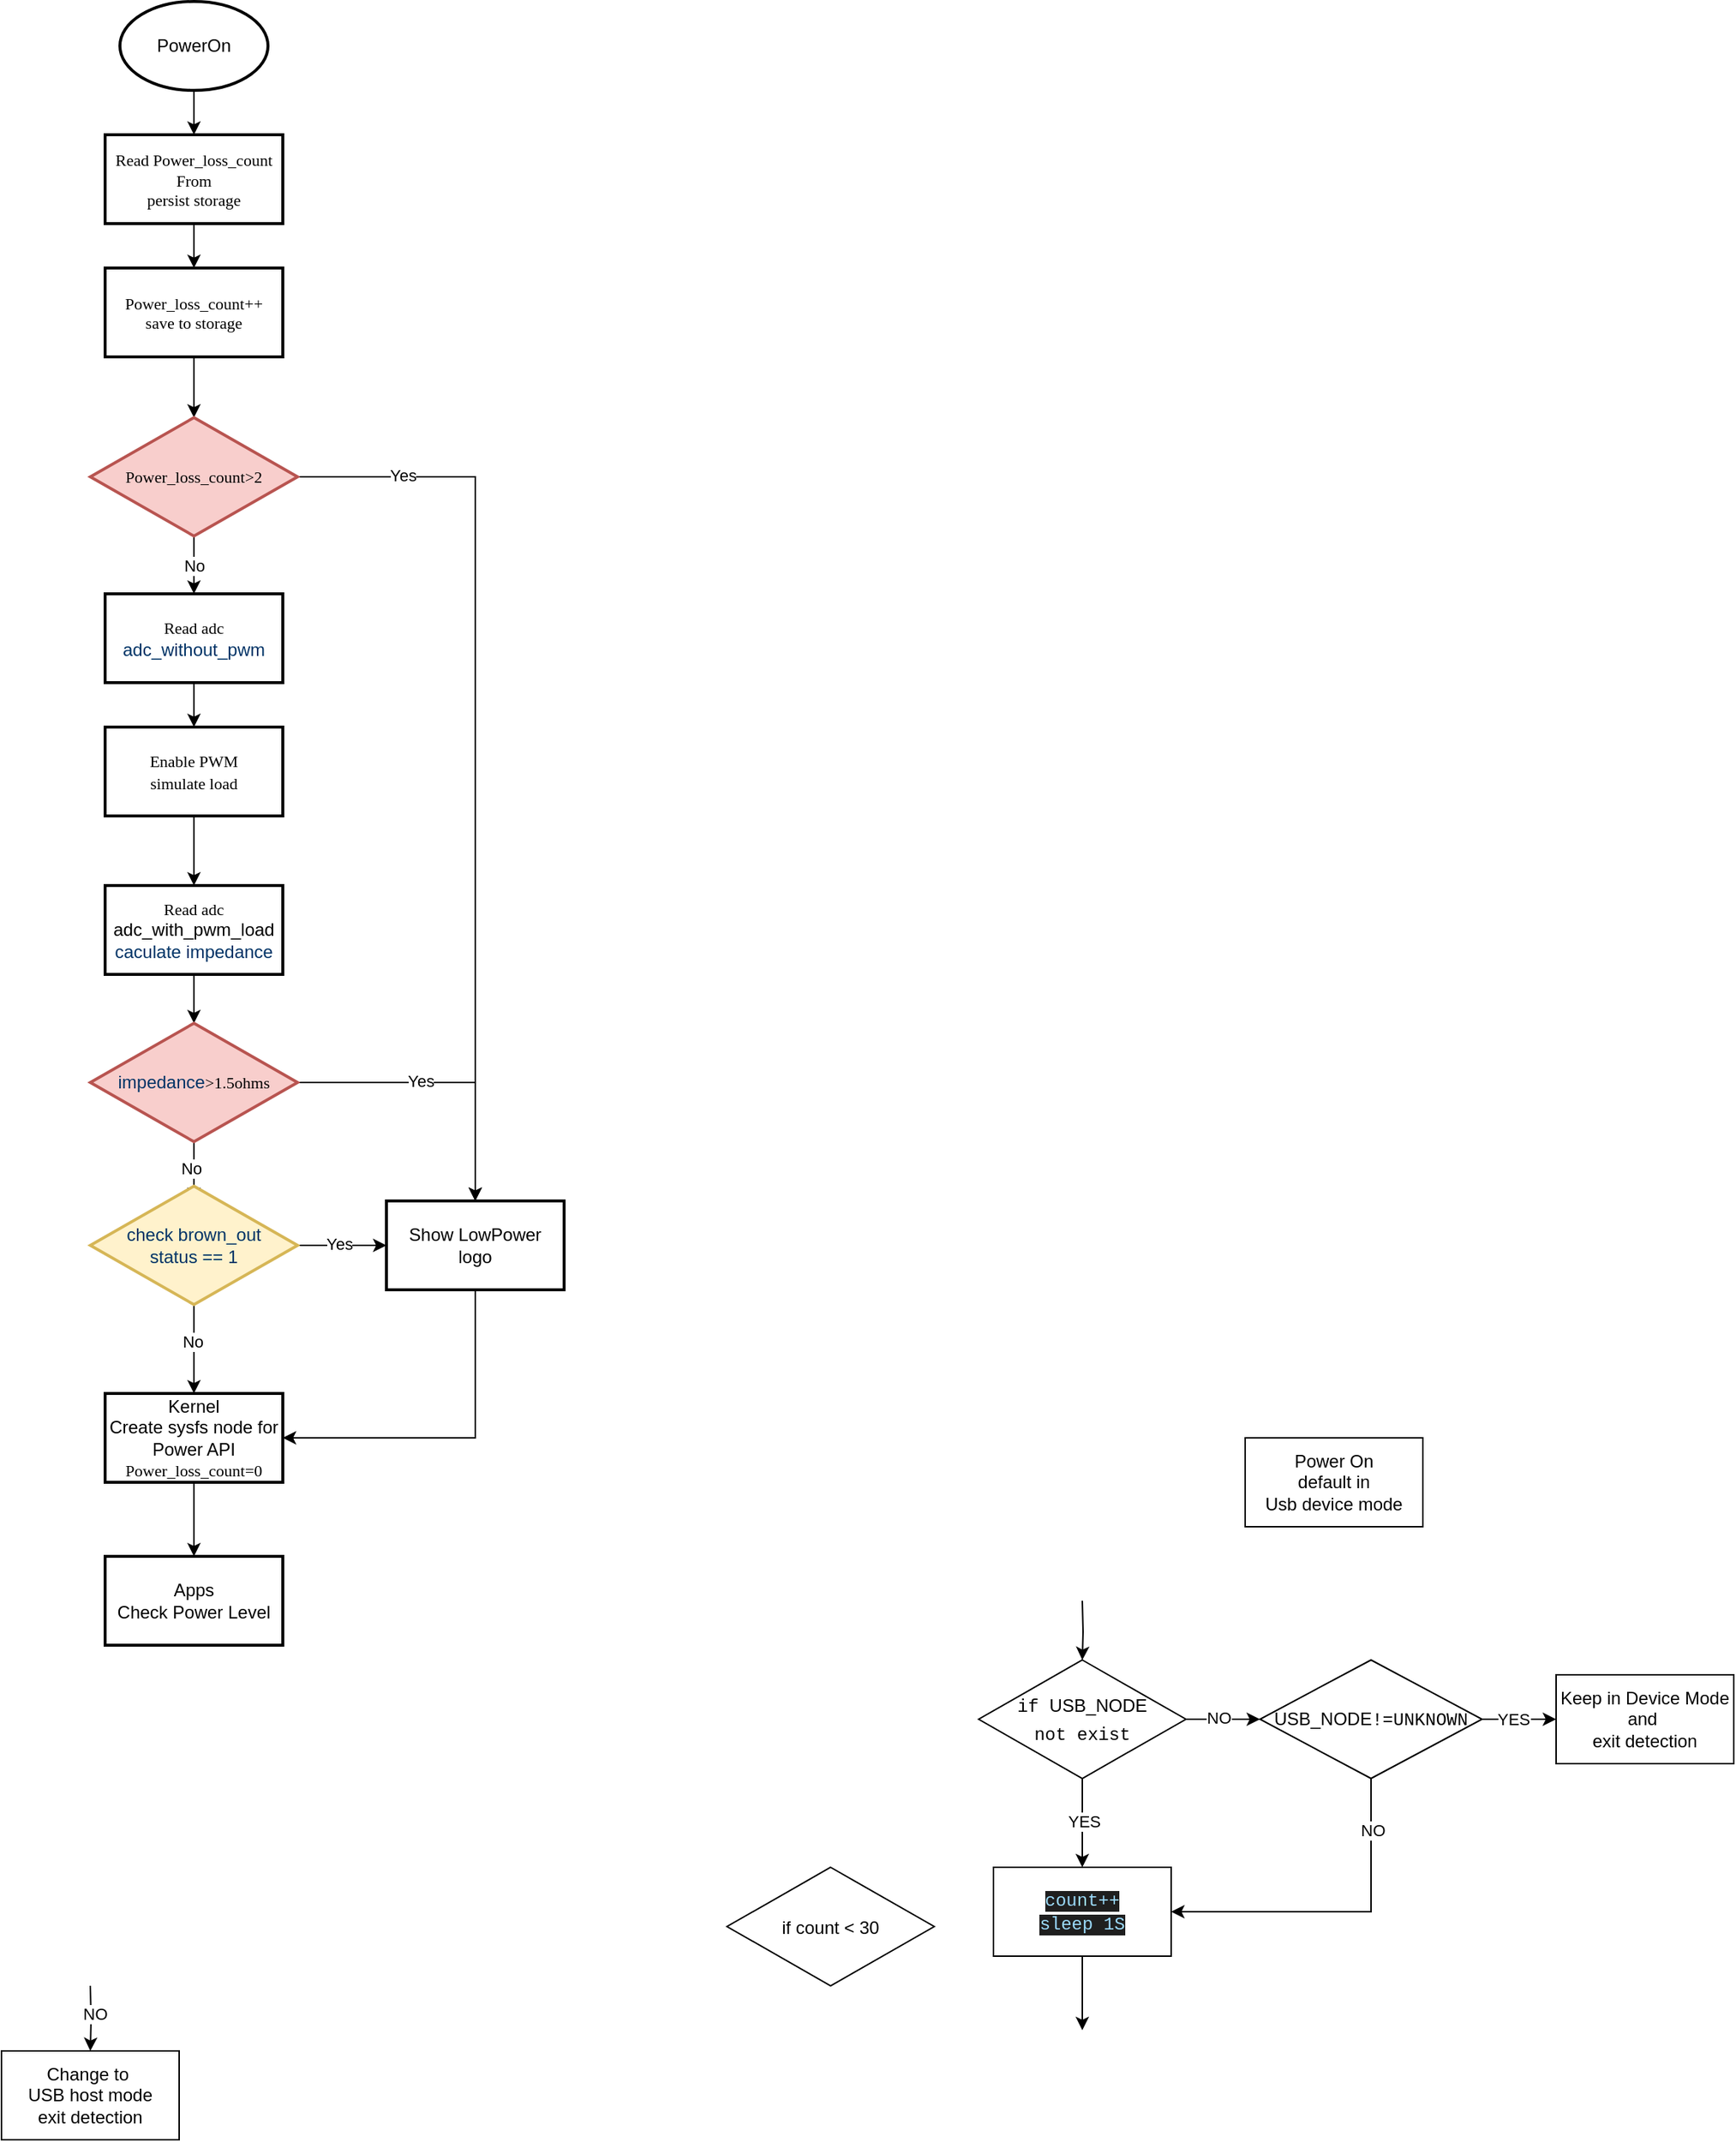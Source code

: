 <mxfile version="28.1.1">
  <diagram id="6a731a19-8d31-9384-78a2-239565b7b9f0" name="Page-1">
    <mxGraphModel dx="2066" dy="1126" grid="1" gridSize="10" guides="1" tooltips="1" connect="1" arrows="1" fold="1" page="1" pageScale="1" pageWidth="1169" pageHeight="827" background="none" math="0" shadow="0">
      <root>
        <mxCell id="0" />
        <mxCell id="1" parent="0" />
        <mxCell id="_kBXWFejIb_EE7BbCG-I-61" value="" style="edgeStyle=orthogonalEdgeStyle;rounded=0;orthogonalLoop=1;jettySize=auto;html=1;arcSize=20;" parent="1" source="_kBXWFejIb_EE7BbCG-I-55" target="_kBXWFejIb_EE7BbCG-I-60" edge="1">
          <mxGeometry relative="1" as="geometry" />
        </mxCell>
        <mxCell id="_kBXWFejIb_EE7BbCG-I-55" value="PowerOn" style="strokeWidth=2;html=1;shape=mxgraph.flowchart.start_1;whiteSpace=wrap;" parent="1" vertex="1">
          <mxGeometry x="530" y="80" width="100" height="60" as="geometry" />
        </mxCell>
        <mxCell id="_kBXWFejIb_EE7BbCG-I-65" value="" style="edgeStyle=orthogonalEdgeStyle;rounded=0;orthogonalLoop=1;jettySize=auto;html=1;" parent="1" source="_kBXWFejIb_EE7BbCG-I-60" target="_kBXWFejIb_EE7BbCG-I-64" edge="1">
          <mxGeometry relative="1" as="geometry" />
        </mxCell>
        <mxCell id="_kBXWFejIb_EE7BbCG-I-60" value="&lt;span style=&quot;font-family: Verdana; font-size: 11px;&quot;&gt;Read Power_loss_count From&lt;/span&gt;&lt;div style=&quot;font-family: Verdana; font-size: 11px;&quot;&gt;persist storage&lt;/div&gt;" style="whiteSpace=wrap;html=1;strokeWidth=2;" parent="1" vertex="1">
          <mxGeometry x="520" y="170" width="120" height="60" as="geometry" />
        </mxCell>
        <mxCell id="_kBXWFejIb_EE7BbCG-I-67" value="" style="edgeStyle=orthogonalEdgeStyle;rounded=0;orthogonalLoop=1;jettySize=auto;html=1;" parent="1" source="_kBXWFejIb_EE7BbCG-I-64" target="_kBXWFejIb_EE7BbCG-I-66" edge="1">
          <mxGeometry relative="1" as="geometry" />
        </mxCell>
        <mxCell id="_kBXWFejIb_EE7BbCG-I-64" value="&lt;div style=&quot;&quot;&gt;&lt;span style=&quot;font-family: Verdana; font-size: 11px;&quot;&gt;Power_loss_count++&lt;/span&gt;&lt;/div&gt;&lt;div style=&quot;font-family: Verdana; font-size: 11px;&quot;&gt;save&lt;span style=&quot;background-color: initial;&quot;&gt;&amp;nbsp;to storage&lt;/span&gt;&lt;/div&gt;" style="whiteSpace=wrap;html=1;strokeWidth=2;" parent="1" vertex="1">
          <mxGeometry x="520" y="260" width="120" height="60" as="geometry" />
        </mxCell>
        <mxCell id="SKCpgI_frcPjiy6nd3Ko-3" value="" style="edgeStyle=orthogonalEdgeStyle;rounded=0;orthogonalLoop=1;jettySize=auto;html=1;" parent="1" source="_kBXWFejIb_EE7BbCG-I-66" target="SKCpgI_frcPjiy6nd3Ko-2" edge="1">
          <mxGeometry relative="1" as="geometry" />
        </mxCell>
        <mxCell id="ySw72HQaf3vWD3w9xH6S-7" value="Yes" style="edgeLabel;html=1;align=center;verticalAlign=middle;resizable=0;points=[];" parent="SKCpgI_frcPjiy6nd3Ko-3" vertex="1" connectable="0">
          <mxGeometry x="-0.768" y="1" relative="1" as="geometry">
            <mxPoint as="offset" />
          </mxGeometry>
        </mxCell>
        <mxCell id="ySw72HQaf3vWD3w9xH6S-2" value="No" style="edgeStyle=orthogonalEdgeStyle;rounded=0;orthogonalLoop=1;jettySize=auto;html=1;" parent="1" source="_kBXWFejIb_EE7BbCG-I-66" target="ySw72HQaf3vWD3w9xH6S-1" edge="1">
          <mxGeometry relative="1" as="geometry" />
        </mxCell>
        <mxCell id="_kBXWFejIb_EE7BbCG-I-66" value="&lt;span style=&quot;font-family: Verdana; font-size: 11px;&quot;&gt;Power_loss_count&lt;/span&gt;&lt;span style=&quot;font-family: Verdana; font-size: 11px;&quot;&gt;&amp;gt;2&lt;/span&gt;" style="rhombus;whiteSpace=wrap;html=1;strokeWidth=2;fillColor=#f8cecc;strokeColor=#b85450;" parent="1" vertex="1">
          <mxGeometry x="510" y="361" width="140" height="80" as="geometry" />
        </mxCell>
        <mxCell id="_kBXWFejIb_EE7BbCG-I-82" value="" style="edgeStyle=orthogonalEdgeStyle;rounded=0;orthogonalLoop=1;jettySize=auto;html=1;" parent="1" source="_kBXWFejIb_EE7BbCG-I-70" target="_kBXWFejIb_EE7BbCG-I-81" edge="1">
          <mxGeometry relative="1" as="geometry" />
        </mxCell>
        <mxCell id="_kBXWFejIb_EE7BbCG-I-70" value="&lt;font face=&quot;Verdana&quot;&gt;&lt;span style=&quot;font-size: 11px;&quot;&gt;Enable PWM&lt;/span&gt;&lt;/font&gt;&lt;div&gt;&lt;font face=&quot;Verdana&quot;&gt;&lt;span style=&quot;font-size: 11px;&quot;&gt;simulate load&lt;/span&gt;&lt;/font&gt;&lt;/div&gt;" style="whiteSpace=wrap;html=1;strokeWidth=2;" parent="1" vertex="1">
          <mxGeometry x="520" y="570" width="120" height="60" as="geometry" />
        </mxCell>
        <mxCell id="ySw72HQaf3vWD3w9xH6S-5" value="" style="edgeStyle=orthogonalEdgeStyle;rounded=0;orthogonalLoop=1;jettySize=auto;html=1;" parent="1" source="_kBXWFejIb_EE7BbCG-I-81" target="ySw72HQaf3vWD3w9xH6S-3" edge="1">
          <mxGeometry relative="1" as="geometry" />
        </mxCell>
        <mxCell id="_kBXWFejIb_EE7BbCG-I-81" value="&lt;font face=&quot;Verdana&quot;&gt;&lt;span style=&quot;font-size: 11px;&quot;&gt;Read adc&lt;br&gt;&lt;/span&gt;&lt;/font&gt;adc_with_pwm_load&lt;font face=&quot;Verdana&quot;&gt;&lt;span style=&quot;font-size: 11px;&quot;&gt;&lt;br&gt;&lt;/span&gt;&lt;/font&gt;&lt;span style=&quot;color: #003366;&quot;&gt;caculate impedance&lt;/span&gt;&lt;font face=&quot;Verdana&quot;&gt;&lt;span style=&quot;font-size: 11px;&quot;&gt;&lt;/span&gt;&lt;/font&gt;" style="whiteSpace=wrap;html=1;strokeWidth=2;" parent="1" vertex="1">
          <mxGeometry x="520" y="677" width="120" height="60" as="geometry" />
        </mxCell>
        <mxCell id="_kBXWFejIb_EE7BbCG-I-86" value="" style="edgeStyle=orthogonalEdgeStyle;rounded=0;orthogonalLoop=1;jettySize=auto;html=1;" parent="1" source="_kBXWFejIb_EE7BbCG-I-83" target="_kBXWFejIb_EE7BbCG-I-85" edge="1">
          <mxGeometry relative="1" as="geometry" />
        </mxCell>
        <mxCell id="_kBXWFejIb_EE7BbCG-I-83" value="Kernel&lt;br&gt;&lt;div&gt;Create sysfs node for&lt;br&gt;Power API&lt;br&gt;&lt;/div&gt;&lt;div&gt;&lt;span style=&quot;font-family: Verdana; font-size: 11px; background-color: transparent; color: light-dark(rgb(0, 0, 0), rgb(255, 255, 255));&quot;&gt;Power_loss_count&lt;/span&gt;&lt;span style=&quot;font-family: Verdana; font-size: 11px;&quot;&gt;=0&lt;/span&gt;&lt;/div&gt;" style="whiteSpace=wrap;html=1;strokeWidth=2;" parent="1" vertex="1">
          <mxGeometry x="520" y="1020" width="120" height="60" as="geometry" />
        </mxCell>
        <mxCell id="_kBXWFejIb_EE7BbCG-I-85" value="Apps&lt;br&gt;Check Power Level" style="whiteSpace=wrap;html=1;strokeWidth=2;" parent="1" vertex="1">
          <mxGeometry x="520" y="1130" width="120" height="60" as="geometry" />
        </mxCell>
        <mxCell id="ySw72HQaf3vWD3w9xH6S-8" style="edgeStyle=orthogonalEdgeStyle;rounded=0;orthogonalLoop=1;jettySize=auto;html=1;entryX=1;entryY=0.5;entryDx=0;entryDy=0;" parent="1" source="SKCpgI_frcPjiy6nd3Ko-2" target="_kBXWFejIb_EE7BbCG-I-83" edge="1">
          <mxGeometry relative="1" as="geometry">
            <Array as="points">
              <mxPoint x="770" y="1050" />
            </Array>
          </mxGeometry>
        </mxCell>
        <mxCell id="SKCpgI_frcPjiy6nd3Ko-2" value="Show LowPower&lt;br&gt;logo" style="whiteSpace=wrap;html=1;strokeWidth=2;" parent="1" vertex="1">
          <mxGeometry x="710" y="890" width="120" height="60" as="geometry" />
        </mxCell>
        <mxCell id="culWSIFVnbbOH7lQ91oR-1" value="Power On&lt;br&gt;default in&lt;br&gt;Usb device mode" style="rounded=0;whiteSpace=wrap;html=1;" parent="1" vertex="1">
          <mxGeometry x="1290" y="1050" width="120" height="60" as="geometry" />
        </mxCell>
        <mxCell id="culWSIFVnbbOH7lQ91oR-2" value="" style="edgeStyle=orthogonalEdgeStyle;rounded=0;orthogonalLoop=1;jettySize=auto;html=1;" parent="1" target="culWSIFVnbbOH7lQ91oR-7" edge="1">
          <mxGeometry relative="1" as="geometry">
            <mxPoint x="1180" y="1160" as="sourcePoint" />
          </mxGeometry>
        </mxCell>
        <mxCell id="culWSIFVnbbOH7lQ91oR-3" value="" style="edgeStyle=orthogonalEdgeStyle;rounded=0;orthogonalLoop=1;jettySize=auto;html=1;" parent="1" source="culWSIFVnbbOH7lQ91oR-7" target="culWSIFVnbbOH7lQ91oR-9" edge="1">
          <mxGeometry relative="1" as="geometry" />
        </mxCell>
        <mxCell id="culWSIFVnbbOH7lQ91oR-4" value="YES" style="edgeLabel;html=1;align=center;verticalAlign=middle;resizable=0;points=[];" parent="culWSIFVnbbOH7lQ91oR-3" vertex="1" connectable="0">
          <mxGeometry x="-0.078" y="1" relative="1" as="geometry">
            <mxPoint y="1" as="offset" />
          </mxGeometry>
        </mxCell>
        <mxCell id="culWSIFVnbbOH7lQ91oR-5" value="" style="edgeStyle=orthogonalEdgeStyle;rounded=0;orthogonalLoop=1;jettySize=auto;html=1;" parent="1" source="culWSIFVnbbOH7lQ91oR-7" target="culWSIFVnbbOH7lQ91oR-17" edge="1">
          <mxGeometry relative="1" as="geometry" />
        </mxCell>
        <mxCell id="culWSIFVnbbOH7lQ91oR-6" value="NO" style="edgeLabel;html=1;align=center;verticalAlign=middle;resizable=0;points=[];" parent="culWSIFVnbbOH7lQ91oR-5" vertex="1" connectable="0">
          <mxGeometry x="-0.133" y="1" relative="1" as="geometry">
            <mxPoint as="offset" />
          </mxGeometry>
        </mxCell>
        <mxCell id="culWSIFVnbbOH7lQ91oR-7" value="&lt;div style=&quot;line-height: 18px;&quot;&gt;&lt;font style=&quot;color: rgb(0, 0, 0);&quot; face=&quot;Menlo, Monaco, Courier New, monospace&quot;&gt;&lt;span style=&quot;white-space: pre;&quot;&gt;if &lt;/span&gt;&lt;/font&gt;&lt;span style=&quot;background-color: transparent; color: light-dark(rgb(0, 0, 0), rgb(255, 255, 255));&quot;&gt;USB_NODE&lt;/span&gt;&lt;/div&gt;&lt;div style=&quot;line-height: 18px;&quot;&gt;&lt;font style=&quot;color: rgb(0, 0, 0);&quot; face=&quot;Menlo, Monaco, Courier New, monospace&quot;&gt;&lt;span style=&quot;white-space: pre;&quot;&gt;not exist&lt;/span&gt;&lt;/font&gt;&lt;/div&gt;" style="rhombus;whiteSpace=wrap;html=1;rounded=0;" parent="1" vertex="1">
          <mxGeometry x="1110" y="1200" width="140" height="80" as="geometry" />
        </mxCell>
        <mxCell id="culWSIFVnbbOH7lQ91oR-8" value="" style="edgeStyle=orthogonalEdgeStyle;rounded=0;orthogonalLoop=1;jettySize=auto;html=1;" parent="1" source="culWSIFVnbbOH7lQ91oR-9" edge="1">
          <mxGeometry relative="1" as="geometry">
            <mxPoint x="1180" y="1450" as="targetPoint" />
          </mxGeometry>
        </mxCell>
        <mxCell id="culWSIFVnbbOH7lQ91oR-9" value="&lt;span style=&quot;color: rgb(156, 220, 254); font-family: Menlo, Monaco, &amp;quot;Courier New&amp;quot;, monospace; white-space: pre; background-color: rgb(31, 31, 31);&quot;&gt;count++&lt;/span&gt;&lt;div&gt;&lt;font face=&quot;Menlo, Monaco, Courier New, monospace&quot; color=&quot;#9cdcfe&quot;&gt;&lt;span style=&quot;white-space: pre; background-color: rgb(31, 31, 31);&quot;&gt;sleep 1S&lt;/span&gt;&lt;/font&gt;&lt;/div&gt;" style="whiteSpace=wrap;html=1;rounded=0;" parent="1" vertex="1">
          <mxGeometry x="1120" y="1340" width="120" height="60" as="geometry" />
        </mxCell>
        <mxCell id="culWSIFVnbbOH7lQ91oR-10" value="" style="edgeStyle=orthogonalEdgeStyle;rounded=0;orthogonalLoop=1;jettySize=auto;html=1;" parent="1" target="culWSIFVnbbOH7lQ91oR-12" edge="1">
          <mxGeometry relative="1" as="geometry">
            <mxPoint x="510" y="1420" as="sourcePoint" />
          </mxGeometry>
        </mxCell>
        <mxCell id="culWSIFVnbbOH7lQ91oR-11" value="NO" style="edgeLabel;html=1;align=center;verticalAlign=middle;resizable=0;points=[];" parent="culWSIFVnbbOH7lQ91oR-10" vertex="1" connectable="0">
          <mxGeometry x="-0.189" y="2" relative="1" as="geometry">
            <mxPoint y="1" as="offset" />
          </mxGeometry>
        </mxCell>
        <mxCell id="culWSIFVnbbOH7lQ91oR-12" value="Change to&amp;nbsp;&lt;div&gt;USB host mode&lt;/div&gt;&lt;div&gt;exit detection&lt;/div&gt;" style="whiteSpace=wrap;html=1;rounded=0;" parent="1" vertex="1">
          <mxGeometry x="450" y="1464" width="120" height="60" as="geometry" />
        </mxCell>
        <mxCell id="culWSIFVnbbOH7lQ91oR-13" value="" style="edgeStyle=orthogonalEdgeStyle;rounded=0;orthogonalLoop=1;jettySize=auto;html=1;" parent="1" source="culWSIFVnbbOH7lQ91oR-17" target="culWSIFVnbbOH7lQ91oR-18" edge="1">
          <mxGeometry relative="1" as="geometry" />
        </mxCell>
        <mxCell id="culWSIFVnbbOH7lQ91oR-14" value="YES" style="edgeLabel;html=1;align=center;verticalAlign=middle;resizable=0;points=[];" parent="culWSIFVnbbOH7lQ91oR-13" vertex="1" connectable="0">
          <mxGeometry x="-0.167" relative="1" as="geometry">
            <mxPoint as="offset" />
          </mxGeometry>
        </mxCell>
        <mxCell id="culWSIFVnbbOH7lQ91oR-15" style="edgeStyle=orthogonalEdgeStyle;rounded=0;orthogonalLoop=1;jettySize=auto;html=1;exitX=0.5;exitY=1;exitDx=0;exitDy=0;entryX=1;entryY=0.5;entryDx=0;entryDy=0;" parent="1" source="culWSIFVnbbOH7lQ91oR-17" target="culWSIFVnbbOH7lQ91oR-9" edge="1">
          <mxGeometry relative="1" as="geometry" />
        </mxCell>
        <mxCell id="culWSIFVnbbOH7lQ91oR-16" value="NO" style="edgeLabel;html=1;align=center;verticalAlign=middle;resizable=0;points=[];" parent="culWSIFVnbbOH7lQ91oR-15" vertex="1" connectable="0">
          <mxGeometry x="-0.689" y="1" relative="1" as="geometry">
            <mxPoint as="offset" />
          </mxGeometry>
        </mxCell>
        <mxCell id="culWSIFVnbbOH7lQ91oR-17" value="&lt;div style=&quot;line-height: 18px;&quot;&gt;&lt;span style=&quot;background-color: transparent; color: light-dark(rgb(0, 0, 0), rgb(255, 255, 255));&quot;&gt;USB_NODE&lt;/span&gt;&lt;span style=&quot;font-family: Menlo, Monaco, &amp;quot;Courier New&amp;quot;, monospace; white-space: pre;&quot;&gt;!=UNKNOWN&lt;/span&gt;&lt;/div&gt;" style="rhombus;whiteSpace=wrap;html=1;rounded=0;" parent="1" vertex="1">
          <mxGeometry x="1300" y="1200" width="150" height="80" as="geometry" />
        </mxCell>
        <mxCell id="culWSIFVnbbOH7lQ91oR-18" value="Keep in Device Mode&lt;div&gt;and&amp;nbsp;&lt;/div&gt;&lt;div&gt;exit detection&lt;/div&gt;" style="whiteSpace=wrap;html=1;rounded=0;" parent="1" vertex="1">
          <mxGeometry x="1500" y="1210" width="120" height="60" as="geometry" />
        </mxCell>
        <mxCell id="culWSIFVnbbOH7lQ91oR-19" value="&lt;div style=&quot;line-height: 18px;&quot;&gt;if count &amp;lt; 30&lt;/div&gt;" style="rhombus;whiteSpace=wrap;html=1;rounded=0;" parent="1" vertex="1">
          <mxGeometry x="940" y="1340" width="140" height="80" as="geometry" />
        </mxCell>
        <mxCell id="ySw72HQaf3vWD3w9xH6S-4" value="" style="edgeStyle=orthogonalEdgeStyle;rounded=0;orthogonalLoop=1;jettySize=auto;html=1;" parent="1" source="ySw72HQaf3vWD3w9xH6S-1" target="_kBXWFejIb_EE7BbCG-I-70" edge="1">
          <mxGeometry relative="1" as="geometry" />
        </mxCell>
        <mxCell id="ySw72HQaf3vWD3w9xH6S-1" value="&lt;font face=&quot;Verdana&quot;&gt;&lt;span style=&quot;font-size: 11px;&quot;&gt;Read adc&lt;br&gt;&lt;/span&gt;&lt;/font&gt;&lt;span style=&quot;color: #003366;&quot;&gt;adc_without_pwm&lt;/span&gt;&lt;font face=&quot;Verdana&quot;&gt;&lt;span style=&quot;font-size: 11px;&quot;&gt;&lt;/span&gt;&lt;/font&gt;" style="whiteSpace=wrap;html=1;strokeWidth=2;" parent="1" vertex="1">
          <mxGeometry x="520" y="480" width="120" height="60" as="geometry" />
        </mxCell>
        <mxCell id="ySw72HQaf3vWD3w9xH6S-6" value="" style="edgeStyle=orthogonalEdgeStyle;rounded=0;orthogonalLoop=1;jettySize=auto;html=1;" parent="1" source="ySw72HQaf3vWD3w9xH6S-3" target="SKCpgI_frcPjiy6nd3Ko-2" edge="1">
          <mxGeometry relative="1" as="geometry" />
        </mxCell>
        <mxCell id="ySw72HQaf3vWD3w9xH6S-10" value="Yes" style="edgeLabel;html=1;align=center;verticalAlign=middle;resizable=0;points=[];" parent="ySw72HQaf3vWD3w9xH6S-6" vertex="1" connectable="0">
          <mxGeometry x="-0.171" y="1" relative="1" as="geometry">
            <mxPoint as="offset" />
          </mxGeometry>
        </mxCell>
        <mxCell id="ySw72HQaf3vWD3w9xH6S-9" value="" style="edgeStyle=orthogonalEdgeStyle;rounded=0;orthogonalLoop=1;jettySize=auto;html=1;" parent="1" source="ySw72HQaf3vWD3w9xH6S-3" edge="1">
          <mxGeometry relative="1" as="geometry">
            <mxPoint x="580" y="890" as="targetPoint" />
          </mxGeometry>
        </mxCell>
        <mxCell id="ySw72HQaf3vWD3w9xH6S-11" value="No" style="edgeLabel;html=1;align=center;verticalAlign=middle;resizable=0;points=[];" parent="ySw72HQaf3vWD3w9xH6S-9" vertex="1" connectable="0">
          <mxGeometry x="-0.133" y="-2" relative="1" as="geometry">
            <mxPoint as="offset" />
          </mxGeometry>
        </mxCell>
        <mxCell id="ySw72HQaf3vWD3w9xH6S-3" value="&lt;span style=&quot;color: rgb(0, 51, 102);&quot;&gt;impedance&lt;/span&gt;&lt;span style=&quot;font-family: Verdana; font-size: 11px;&quot;&gt;&amp;gt;1.5ohms&lt;/span&gt;" style="rhombus;whiteSpace=wrap;html=1;strokeWidth=2;fillColor=#f8cecc;strokeColor=#b85450;" parent="1" vertex="1">
          <mxGeometry x="510" y="770" width="140" height="80" as="geometry" />
        </mxCell>
        <mxCell id="1qgFqyPlIEfo_L-hD-iE-2" value="" style="edgeStyle=orthogonalEdgeStyle;rounded=0;orthogonalLoop=1;jettySize=auto;html=1;" edge="1" parent="1" source="1qgFqyPlIEfo_L-hD-iE-1" target="_kBXWFejIb_EE7BbCG-I-83">
          <mxGeometry relative="1" as="geometry" />
        </mxCell>
        <mxCell id="1qgFqyPlIEfo_L-hD-iE-4" value="No" style="edgeLabel;html=1;align=center;verticalAlign=middle;resizable=0;points=[];" vertex="1" connectable="0" parent="1qgFqyPlIEfo_L-hD-iE-2">
          <mxGeometry x="-0.185" y="-1" relative="1" as="geometry">
            <mxPoint as="offset" />
          </mxGeometry>
        </mxCell>
        <mxCell id="1qgFqyPlIEfo_L-hD-iE-3" style="edgeStyle=orthogonalEdgeStyle;rounded=0;orthogonalLoop=1;jettySize=auto;html=1;entryX=0;entryY=0.5;entryDx=0;entryDy=0;" edge="1" parent="1" source="1qgFqyPlIEfo_L-hD-iE-1" target="SKCpgI_frcPjiy6nd3Ko-2">
          <mxGeometry relative="1" as="geometry" />
        </mxCell>
        <mxCell id="1qgFqyPlIEfo_L-hD-iE-5" value="Yes" style="edgeLabel;html=1;align=center;verticalAlign=middle;resizable=0;points=[];" vertex="1" connectable="0" parent="1qgFqyPlIEfo_L-hD-iE-3">
          <mxGeometry x="-0.067" y="1" relative="1" as="geometry">
            <mxPoint as="offset" />
          </mxGeometry>
        </mxCell>
        <mxCell id="1qgFqyPlIEfo_L-hD-iE-1" value="&lt;font color=&quot;#003366&quot;&gt;check brown_out&lt;/font&gt;&lt;div&gt;&lt;font color=&quot;#003366&quot;&gt;status == 1&lt;/font&gt;&lt;/div&gt;" style="rhombus;whiteSpace=wrap;html=1;strokeWidth=2;fillColor=#fff2cc;strokeColor=#d6b656;" vertex="1" parent="1">
          <mxGeometry x="510" y="880" width="140" height="80" as="geometry" />
        </mxCell>
      </root>
    </mxGraphModel>
  </diagram>
</mxfile>
